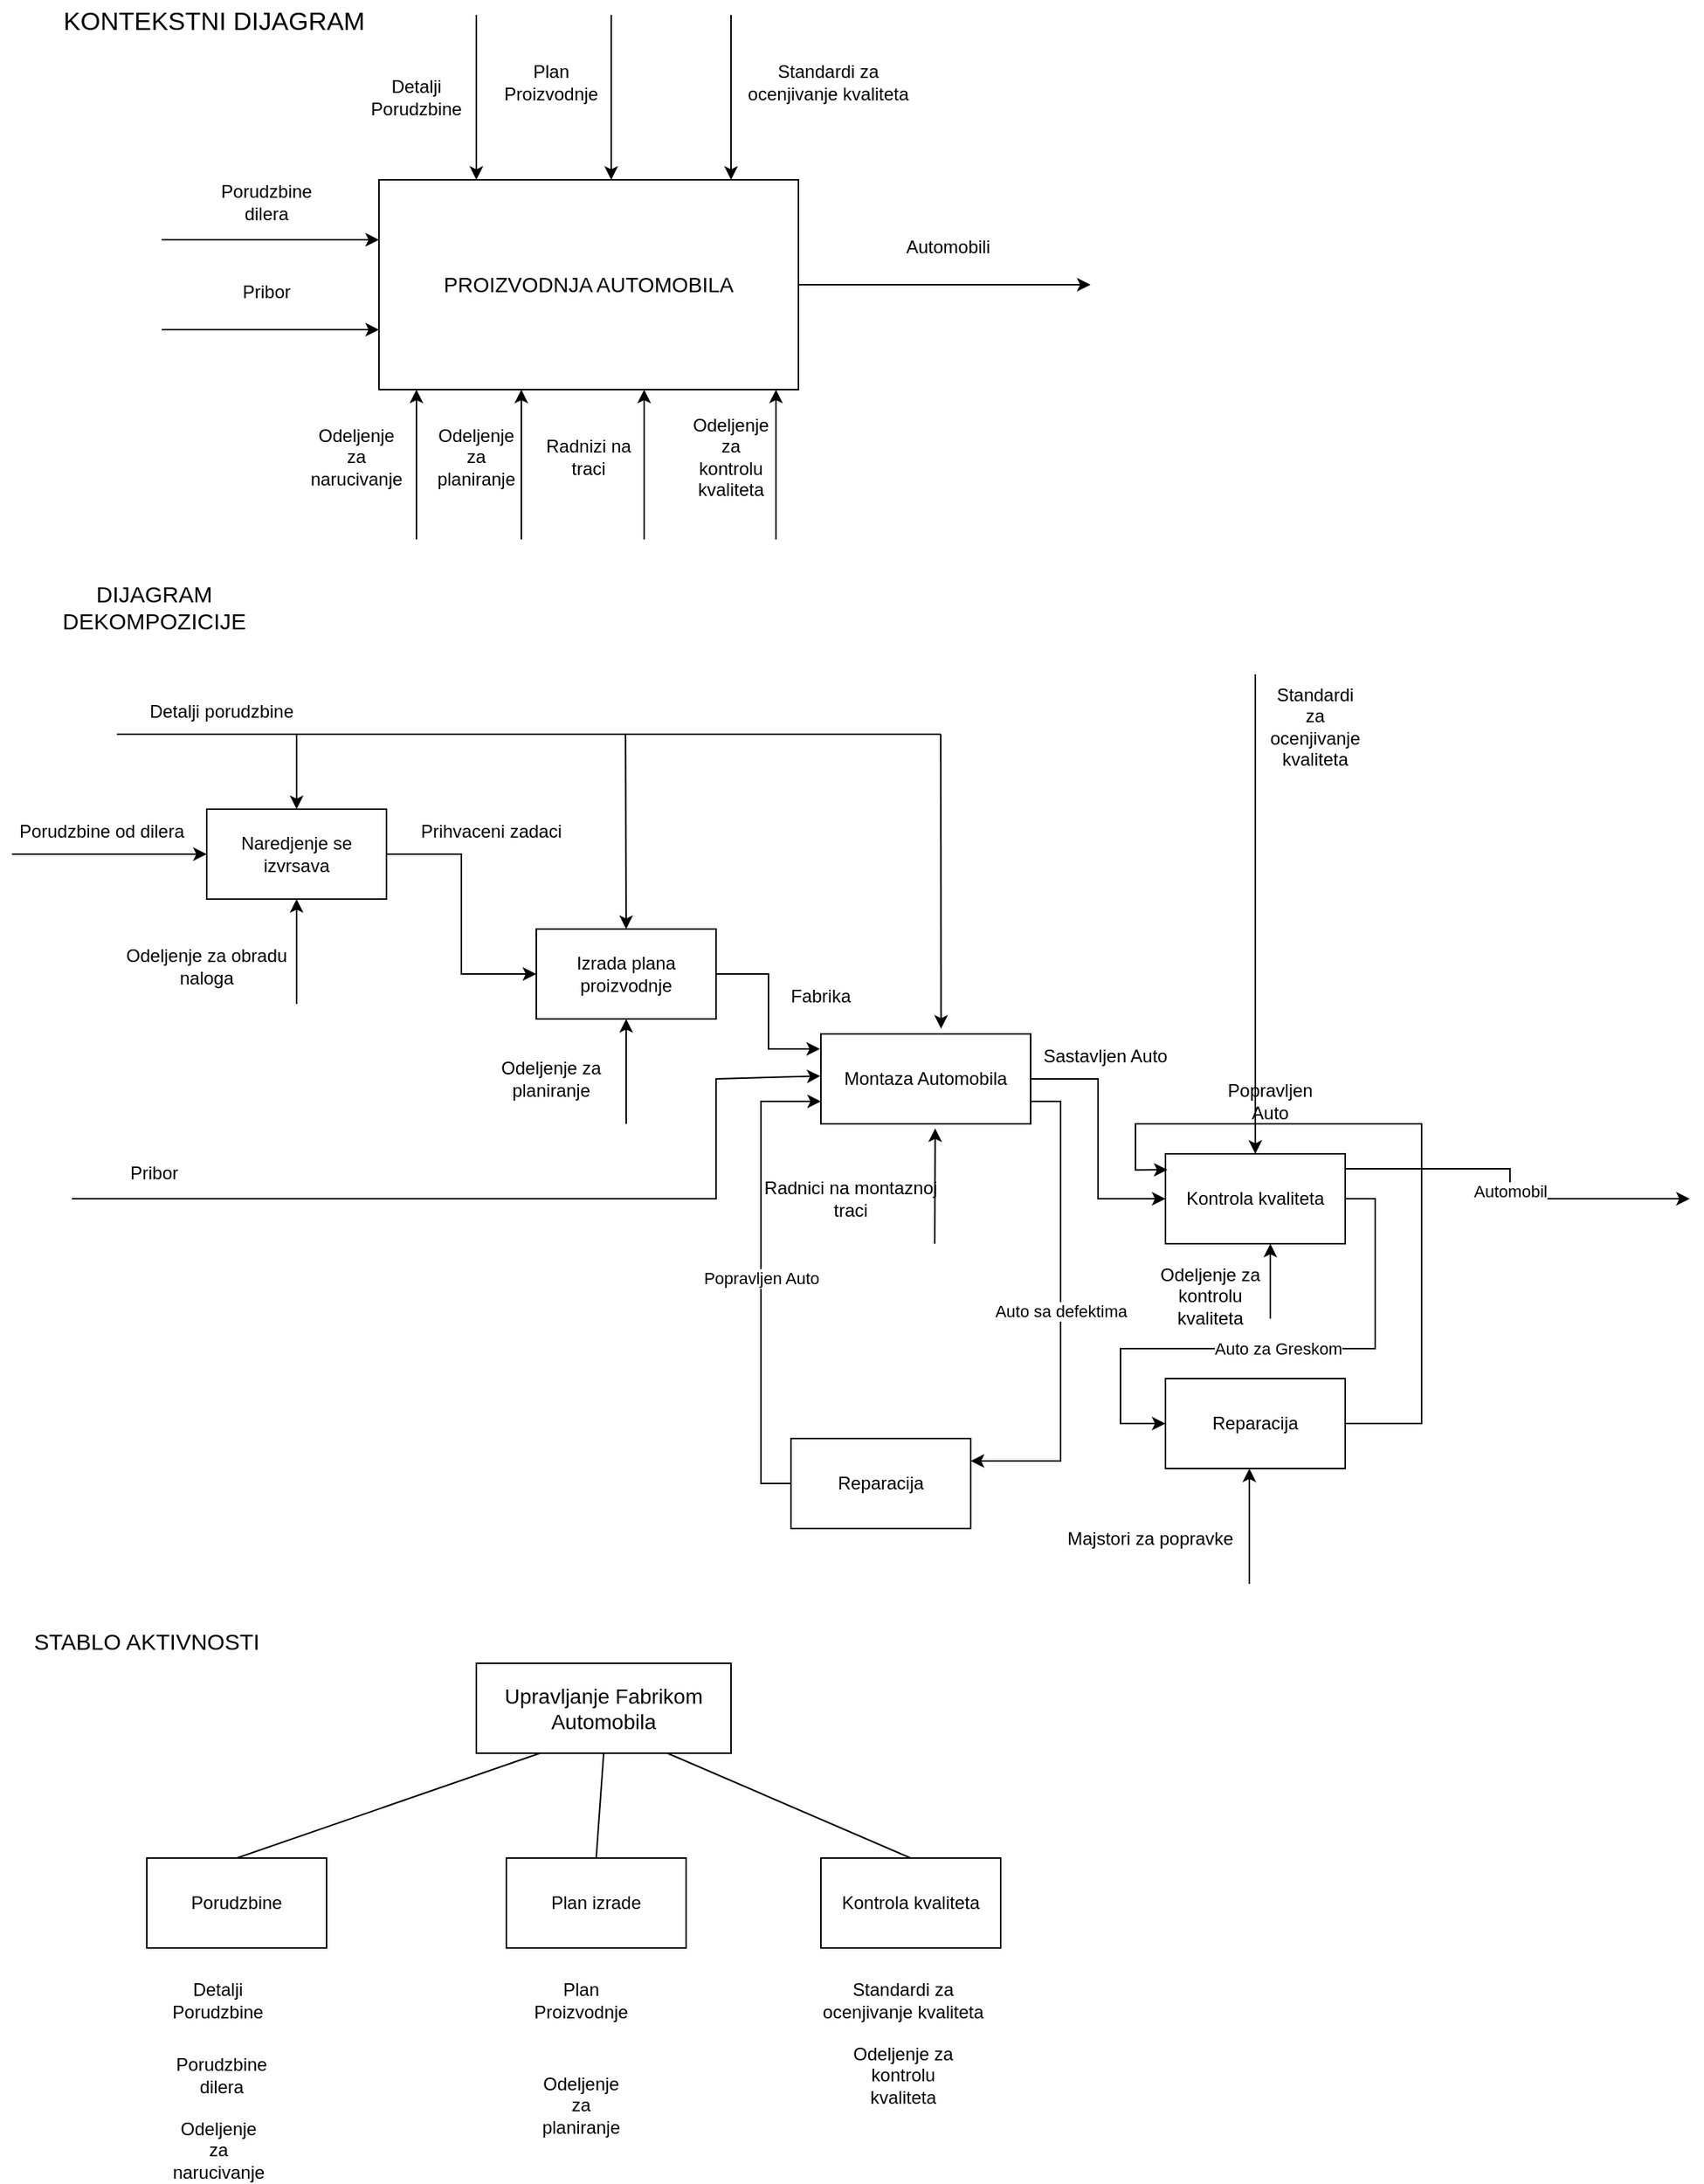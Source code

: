 <mxfile version="22.0.8" type="github">
  <diagram name="Page-1" id="qmLNsRCm3uUKuoujlKOT">
    <mxGraphModel dx="1194" dy="752" grid="1" gridSize="10" guides="1" tooltips="1" connect="1" arrows="1" fold="1" page="1" pageScale="1" pageWidth="850" pageHeight="1100" math="0" shadow="0">
      <root>
        <mxCell id="0" />
        <mxCell id="1" parent="0" />
        <mxCell id="kSVXcj_a7TIYchjBiscc-1" value="&lt;font style=&quot;font-size: 14px;&quot;&gt;PROIZVODNJA AUTOMOBILA&lt;/font&gt;" style="rounded=0;whiteSpace=wrap;html=1;" vertex="1" parent="1">
          <mxGeometry x="285" y="150" width="280" height="140" as="geometry" />
        </mxCell>
        <mxCell id="kSVXcj_a7TIYchjBiscc-2" value="" style="endArrow=classic;html=1;rounded=0;" edge="1" parent="1">
          <mxGeometry width="50" height="50" relative="1" as="geometry">
            <mxPoint x="350" y="40" as="sourcePoint" />
            <mxPoint x="350" y="150" as="targetPoint" />
          </mxGeometry>
        </mxCell>
        <mxCell id="kSVXcj_a7TIYchjBiscc-3" value="" style="endArrow=classic;html=1;rounded=0;" edge="1" parent="1">
          <mxGeometry width="50" height="50" relative="1" as="geometry">
            <mxPoint x="440" y="40" as="sourcePoint" />
            <mxPoint x="440" y="150" as="targetPoint" />
          </mxGeometry>
        </mxCell>
        <mxCell id="kSVXcj_a7TIYchjBiscc-4" value="" style="endArrow=classic;html=1;rounded=0;" edge="1" parent="1">
          <mxGeometry width="50" height="50" relative="1" as="geometry">
            <mxPoint x="520" y="40" as="sourcePoint" />
            <mxPoint x="520" y="150" as="targetPoint" />
          </mxGeometry>
        </mxCell>
        <mxCell id="kSVXcj_a7TIYchjBiscc-7" value="Standardi za ocenjivanje kvaliteta" style="text;html=1;strokeColor=none;fillColor=none;align=center;verticalAlign=middle;whiteSpace=wrap;rounded=0;" vertex="1" parent="1">
          <mxGeometry x="520" y="70" width="130" height="30" as="geometry" />
        </mxCell>
        <mxCell id="kSVXcj_a7TIYchjBiscc-8" value="&lt;div&gt;Porudzbine&lt;/div&gt;&lt;div&gt;dilera&lt;br&gt;&lt;/div&gt;" style="text;html=1;strokeColor=none;fillColor=none;align=center;verticalAlign=middle;whiteSpace=wrap;rounded=0;" vertex="1" parent="1">
          <mxGeometry x="180" y="150" width="60" height="30" as="geometry" />
        </mxCell>
        <mxCell id="kSVXcj_a7TIYchjBiscc-9" value="&lt;div&gt;Plan&lt;/div&gt;&lt;div&gt;Proizvodnje&lt;br&gt;&lt;/div&gt;" style="text;html=1;strokeColor=none;fillColor=none;align=center;verticalAlign=middle;whiteSpace=wrap;rounded=0;" vertex="1" parent="1">
          <mxGeometry x="370" y="70" width="60" height="30" as="geometry" />
        </mxCell>
        <mxCell id="kSVXcj_a7TIYchjBiscc-10" value="" style="endArrow=classic;html=1;rounded=0;exitX=1;exitY=0.5;exitDx=0;exitDy=0;" edge="1" parent="1" source="kSVXcj_a7TIYchjBiscc-1">
          <mxGeometry width="50" height="50" relative="1" as="geometry">
            <mxPoint x="630" y="165" as="sourcePoint" />
            <mxPoint x="760" y="220" as="targetPoint" />
          </mxGeometry>
        </mxCell>
        <mxCell id="kSVXcj_a7TIYchjBiscc-11" value="Automobili" style="text;html=1;strokeColor=none;fillColor=none;align=center;verticalAlign=middle;whiteSpace=wrap;rounded=0;" vertex="1" parent="1">
          <mxGeometry x="600" y="180" width="130" height="30" as="geometry" />
        </mxCell>
        <mxCell id="kSVXcj_a7TIYchjBiscc-12" value="" style="endArrow=classic;html=1;rounded=0;" edge="1" parent="1">
          <mxGeometry width="50" height="50" relative="1" as="geometry">
            <mxPoint x="140" y="190" as="sourcePoint" />
            <mxPoint x="285" y="190" as="targetPoint" />
          </mxGeometry>
        </mxCell>
        <mxCell id="kSVXcj_a7TIYchjBiscc-13" value="&lt;div&gt;Detalji&lt;/div&gt;&lt;div&gt;Porudzbine&lt;br&gt;&lt;/div&gt;" style="text;html=1;strokeColor=none;fillColor=none;align=center;verticalAlign=middle;whiteSpace=wrap;rounded=0;" vertex="1" parent="1">
          <mxGeometry x="280" y="80" width="60" height="30" as="geometry" />
        </mxCell>
        <mxCell id="kSVXcj_a7TIYchjBiscc-14" value="Pribor" style="text;html=1;strokeColor=none;fillColor=none;align=center;verticalAlign=middle;whiteSpace=wrap;rounded=0;" vertex="1" parent="1">
          <mxGeometry x="180" y="210" width="60" height="30" as="geometry" />
        </mxCell>
        <mxCell id="kSVXcj_a7TIYchjBiscc-15" value="" style="endArrow=classic;html=1;rounded=0;" edge="1" parent="1">
          <mxGeometry width="50" height="50" relative="1" as="geometry">
            <mxPoint x="140" y="250" as="sourcePoint" />
            <mxPoint x="285" y="250" as="targetPoint" />
          </mxGeometry>
        </mxCell>
        <mxCell id="kSVXcj_a7TIYchjBiscc-20" value="Odeljenje za narucivanje" style="text;html=1;strokeColor=none;fillColor=none;align=center;verticalAlign=middle;whiteSpace=wrap;rounded=0;" vertex="1" parent="1">
          <mxGeometry x="240" y="320" width="60" height="30" as="geometry" />
        </mxCell>
        <mxCell id="kSVXcj_a7TIYchjBiscc-21" value="" style="endArrow=classic;html=1;rounded=0;" edge="1" parent="1">
          <mxGeometry width="50" height="50" relative="1" as="geometry">
            <mxPoint x="310" y="390" as="sourcePoint" />
            <mxPoint x="310" y="290" as="targetPoint" />
          </mxGeometry>
        </mxCell>
        <mxCell id="kSVXcj_a7TIYchjBiscc-22" value="" style="endArrow=classic;html=1;rounded=0;" edge="1" parent="1">
          <mxGeometry width="50" height="50" relative="1" as="geometry">
            <mxPoint x="380" y="390" as="sourcePoint" />
            <mxPoint x="380" y="290" as="targetPoint" />
          </mxGeometry>
        </mxCell>
        <mxCell id="kSVXcj_a7TIYchjBiscc-23" value="Odeljenje za planiranje" style="text;html=1;strokeColor=none;fillColor=none;align=center;verticalAlign=middle;whiteSpace=wrap;rounded=0;" vertex="1" parent="1">
          <mxGeometry x="320" y="320" width="60" height="30" as="geometry" />
        </mxCell>
        <mxCell id="kSVXcj_a7TIYchjBiscc-24" value="" style="endArrow=classic;html=1;rounded=0;" edge="1" parent="1">
          <mxGeometry width="50" height="50" relative="1" as="geometry">
            <mxPoint x="462" y="390" as="sourcePoint" />
            <mxPoint x="462" y="290" as="targetPoint" />
          </mxGeometry>
        </mxCell>
        <mxCell id="kSVXcj_a7TIYchjBiscc-25" value="Radnizi na traci" style="text;html=1;strokeColor=none;fillColor=none;align=center;verticalAlign=middle;whiteSpace=wrap;rounded=0;" vertex="1" parent="1">
          <mxGeometry x="395" y="320" width="60" height="30" as="geometry" />
        </mxCell>
        <mxCell id="kSVXcj_a7TIYchjBiscc-26" value="" style="endArrow=classic;html=1;rounded=0;" edge="1" parent="1">
          <mxGeometry width="50" height="50" relative="1" as="geometry">
            <mxPoint x="550" y="390" as="sourcePoint" />
            <mxPoint x="550" y="290" as="targetPoint" />
          </mxGeometry>
        </mxCell>
        <mxCell id="kSVXcj_a7TIYchjBiscc-27" value="Odeljenje za kontrolu kvaliteta" style="text;html=1;strokeColor=none;fillColor=none;align=center;verticalAlign=middle;whiteSpace=wrap;rounded=0;" vertex="1" parent="1">
          <mxGeometry x="490" y="320" width="60" height="30" as="geometry" />
        </mxCell>
        <mxCell id="kSVXcj_a7TIYchjBiscc-28" value="&lt;font style=&quot;font-size: 17px;&quot;&gt;KONTEKSTNI DIJAGRAM&lt;/font&gt;" style="text;html=1;strokeColor=none;fillColor=none;align=center;verticalAlign=middle;whiteSpace=wrap;rounded=0;" vertex="1" parent="1">
          <mxGeometry x="60" y="30" width="230" height="30" as="geometry" />
        </mxCell>
        <mxCell id="kSVXcj_a7TIYchjBiscc-45" style="edgeStyle=orthogonalEdgeStyle;rounded=0;orthogonalLoop=1;jettySize=auto;html=1;exitX=1;exitY=0.5;exitDx=0;exitDy=0;entryX=0;entryY=0.5;entryDx=0;entryDy=0;" edge="1" parent="1" source="kSVXcj_a7TIYchjBiscc-29" target="kSVXcj_a7TIYchjBiscc-31">
          <mxGeometry relative="1" as="geometry" />
        </mxCell>
        <mxCell id="kSVXcj_a7TIYchjBiscc-50" style="edgeStyle=orthogonalEdgeStyle;rounded=0;orthogonalLoop=1;jettySize=auto;html=1;exitX=0.5;exitY=1;exitDx=0;exitDy=0;entryX=0.5;entryY=1;entryDx=0;entryDy=0;" edge="1" parent="1" source="kSVXcj_a7TIYchjBiscc-29" target="kSVXcj_a7TIYchjBiscc-29">
          <mxGeometry relative="1" as="geometry">
            <mxPoint x="229.826" y="720" as="targetPoint" />
          </mxGeometry>
        </mxCell>
        <mxCell id="kSVXcj_a7TIYchjBiscc-29" value="Naredjenje se izvrsava" style="rounded=0;whiteSpace=wrap;html=1;" vertex="1" parent="1">
          <mxGeometry x="170" y="570" width="120" height="60" as="geometry" />
        </mxCell>
        <mxCell id="kSVXcj_a7TIYchjBiscc-30" value="&lt;font style=&quot;font-size: 15px;&quot;&gt;DIJAGRAM&lt;br&gt;DEKOMPOZICIJE&lt;/font&gt;" style="text;html=1;strokeColor=none;fillColor=none;align=center;verticalAlign=middle;whiteSpace=wrap;rounded=0;" vertex="1" parent="1">
          <mxGeometry x="50" y="420" width="170" height="30" as="geometry" />
        </mxCell>
        <mxCell id="kSVXcj_a7TIYchjBiscc-48" style="edgeStyle=orthogonalEdgeStyle;rounded=0;orthogonalLoop=1;jettySize=auto;html=1;exitX=1;exitY=0.5;exitDx=0;exitDy=0;entryX=-0.004;entryY=0.179;entryDx=0;entryDy=0;entryPerimeter=0;" edge="1" parent="1" source="kSVXcj_a7TIYchjBiscc-31" target="kSVXcj_a7TIYchjBiscc-32">
          <mxGeometry relative="1" as="geometry">
            <Array as="points">
              <mxPoint x="545" y="680" />
              <mxPoint x="545" y="730" />
              <mxPoint x="579" y="730" />
            </Array>
          </mxGeometry>
        </mxCell>
        <mxCell id="kSVXcj_a7TIYchjBiscc-31" value="Izrada plana proizvodnje" style="rounded=0;whiteSpace=wrap;html=1;" vertex="1" parent="1">
          <mxGeometry x="390" y="650" width="120" height="60" as="geometry" />
        </mxCell>
        <mxCell id="kSVXcj_a7TIYchjBiscc-58" style="edgeStyle=orthogonalEdgeStyle;rounded=0;orthogonalLoop=1;jettySize=auto;html=1;entryX=0;entryY=0.5;entryDx=0;entryDy=0;" edge="1" parent="1" source="kSVXcj_a7TIYchjBiscc-32" target="kSVXcj_a7TIYchjBiscc-33">
          <mxGeometry relative="1" as="geometry" />
        </mxCell>
        <mxCell id="kSVXcj_a7TIYchjBiscc-63" value="Auto sa defektima" style="edgeStyle=orthogonalEdgeStyle;rounded=0;orthogonalLoop=1;jettySize=auto;html=1;exitX=1;exitY=0.75;exitDx=0;exitDy=0;entryX=1;entryY=0.25;entryDx=0;entryDy=0;" edge="1" parent="1" source="kSVXcj_a7TIYchjBiscc-32" target="kSVXcj_a7TIYchjBiscc-35">
          <mxGeometry relative="1" as="geometry" />
        </mxCell>
        <mxCell id="kSVXcj_a7TIYchjBiscc-32" value="Montaza Automobila" style="rounded=0;whiteSpace=wrap;html=1;" vertex="1" parent="1">
          <mxGeometry x="580" y="720" width="140" height="60" as="geometry" />
        </mxCell>
        <mxCell id="kSVXcj_a7TIYchjBiscc-72" value="Auto za Greskom" style="edgeStyle=orthogonalEdgeStyle;rounded=0;orthogonalLoop=1;jettySize=auto;html=1;exitX=1;exitY=0.5;exitDx=0;exitDy=0;entryX=0;entryY=0.5;entryDx=0;entryDy=0;" edge="1" parent="1" source="kSVXcj_a7TIYchjBiscc-33" target="kSVXcj_a7TIYchjBiscc-34">
          <mxGeometry relative="1" as="geometry">
            <mxPoint x="780" y="990" as="targetPoint" />
            <Array as="points">
              <mxPoint x="950" y="830" />
              <mxPoint x="950" y="930" />
              <mxPoint x="780" y="930" />
              <mxPoint x="780" y="980" />
            </Array>
          </mxGeometry>
        </mxCell>
        <mxCell id="kSVXcj_a7TIYchjBiscc-76" value="Automobil" style="edgeStyle=elbowEdgeStyle;rounded=0;orthogonalLoop=1;jettySize=auto;html=1;" edge="1" parent="1" source="kSVXcj_a7TIYchjBiscc-33">
          <mxGeometry relative="1" as="geometry">
            <mxPoint x="1160" y="830" as="targetPoint" />
            <Array as="points">
              <mxPoint x="1040" y="810" />
            </Array>
          </mxGeometry>
        </mxCell>
        <mxCell id="kSVXcj_a7TIYchjBiscc-33" value="Kontrola kvaliteta" style="rounded=0;whiteSpace=wrap;html=1;" vertex="1" parent="1">
          <mxGeometry x="810" y="800" width="120" height="60" as="geometry" />
        </mxCell>
        <mxCell id="kSVXcj_a7TIYchjBiscc-73" style="edgeStyle=orthogonalEdgeStyle;rounded=0;orthogonalLoop=1;jettySize=auto;html=1;entryX=0.011;entryY=0.178;entryDx=0;entryDy=0;entryPerimeter=0;" edge="1" parent="1" source="kSVXcj_a7TIYchjBiscc-34" target="kSVXcj_a7TIYchjBiscc-33">
          <mxGeometry relative="1" as="geometry">
            <mxPoint x="790" y="810" as="targetPoint" />
            <Array as="points">
              <mxPoint x="981" y="980" />
              <mxPoint x="981" y="780" />
              <mxPoint x="790" y="780" />
              <mxPoint x="790" y="811" />
            </Array>
          </mxGeometry>
        </mxCell>
        <mxCell id="kSVXcj_a7TIYchjBiscc-34" value="Reparacija" style="rounded=0;whiteSpace=wrap;html=1;" vertex="1" parent="1">
          <mxGeometry x="810" y="950" width="120" height="60" as="geometry" />
        </mxCell>
        <mxCell id="kSVXcj_a7TIYchjBiscc-64" value="Popravljen Auto" style="edgeStyle=orthogonalEdgeStyle;rounded=0;orthogonalLoop=1;jettySize=auto;html=1;exitX=0;exitY=0.5;exitDx=0;exitDy=0;entryX=0;entryY=0.75;entryDx=0;entryDy=0;" edge="1" parent="1" source="kSVXcj_a7TIYchjBiscc-35" target="kSVXcj_a7TIYchjBiscc-32">
          <mxGeometry relative="1" as="geometry" />
        </mxCell>
        <mxCell id="kSVXcj_a7TIYchjBiscc-35" value="Reparacija" style="rounded=0;whiteSpace=wrap;html=1;" vertex="1" parent="1">
          <mxGeometry x="560" y="990" width="120" height="60" as="geometry" />
        </mxCell>
        <mxCell id="kSVXcj_a7TIYchjBiscc-37" value="" style="endArrow=none;html=1;rounded=0;" edge="1" parent="1">
          <mxGeometry width="50" height="50" relative="1" as="geometry">
            <mxPoint x="110" y="520" as="sourcePoint" />
            <mxPoint x="660" y="520" as="targetPoint" />
          </mxGeometry>
        </mxCell>
        <mxCell id="kSVXcj_a7TIYchjBiscc-38" value="" style="endArrow=classic;html=1;rounded=0;entryX=0.573;entryY=-0.059;entryDx=0;entryDy=0;entryPerimeter=0;" edge="1" parent="1" target="kSVXcj_a7TIYchjBiscc-32">
          <mxGeometry width="50" height="50" relative="1" as="geometry">
            <mxPoint x="660" y="520" as="sourcePoint" />
            <mxPoint x="520" y="690" as="targetPoint" />
          </mxGeometry>
        </mxCell>
        <mxCell id="kSVXcj_a7TIYchjBiscc-39" value="" style="endArrow=classic;html=1;rounded=0;entryX=0.5;entryY=0;entryDx=0;entryDy=0;" edge="1" parent="1" target="kSVXcj_a7TIYchjBiscc-29">
          <mxGeometry width="50" height="50" relative="1" as="geometry">
            <mxPoint x="230" y="520" as="sourcePoint" />
            <mxPoint x="520" y="690" as="targetPoint" />
          </mxGeometry>
        </mxCell>
        <mxCell id="kSVXcj_a7TIYchjBiscc-40" value="" style="endArrow=classic;html=1;rounded=0;entryX=0.5;entryY=0;entryDx=0;entryDy=0;" edge="1" parent="1" target="kSVXcj_a7TIYchjBiscc-31">
          <mxGeometry width="50" height="50" relative="1" as="geometry">
            <mxPoint x="449.57" y="520" as="sourcePoint" />
            <mxPoint x="449.57" y="570" as="targetPoint" />
          </mxGeometry>
        </mxCell>
        <mxCell id="kSVXcj_a7TIYchjBiscc-41" value="Detalji porudzbine" style="text;html=1;strokeColor=none;fillColor=none;align=center;verticalAlign=middle;whiteSpace=wrap;rounded=0;" vertex="1" parent="1">
          <mxGeometry x="120" y="490" width="120" height="30" as="geometry" />
        </mxCell>
        <mxCell id="kSVXcj_a7TIYchjBiscc-42" value="" style="endArrow=classic;html=1;rounded=0;" edge="1" parent="1" target="kSVXcj_a7TIYchjBiscc-29">
          <mxGeometry width="50" height="50" relative="1" as="geometry">
            <mxPoint x="40" y="600" as="sourcePoint" />
            <mxPoint x="520" y="690" as="targetPoint" />
          </mxGeometry>
        </mxCell>
        <mxCell id="kSVXcj_a7TIYchjBiscc-43" value="Porudzbine od dilera" style="text;html=1;strokeColor=none;fillColor=none;align=center;verticalAlign=middle;whiteSpace=wrap;rounded=0;" vertex="1" parent="1">
          <mxGeometry x="40" y="570" width="120" height="30" as="geometry" />
        </mxCell>
        <mxCell id="kSVXcj_a7TIYchjBiscc-46" value="Prihvaceni zadaci" style="text;html=1;strokeColor=none;fillColor=none;align=center;verticalAlign=middle;whiteSpace=wrap;rounded=0;" vertex="1" parent="1">
          <mxGeometry x="300" y="570" width="120" height="30" as="geometry" />
        </mxCell>
        <mxCell id="kSVXcj_a7TIYchjBiscc-49" value="Fabrika" style="text;html=1;strokeColor=none;fillColor=none;align=center;verticalAlign=middle;whiteSpace=wrap;rounded=0;" vertex="1" parent="1">
          <mxGeometry x="520" y="680" width="120" height="30" as="geometry" />
        </mxCell>
        <mxCell id="kSVXcj_a7TIYchjBiscc-52" value="" style="endArrow=classic;html=1;rounded=0;entryX=0.5;entryY=1;entryDx=0;entryDy=0;" edge="1" parent="1" target="kSVXcj_a7TIYchjBiscc-29">
          <mxGeometry width="50" height="50" relative="1" as="geometry">
            <mxPoint x="230" y="700" as="sourcePoint" />
            <mxPoint x="520" y="690" as="targetPoint" />
          </mxGeometry>
        </mxCell>
        <mxCell id="kSVXcj_a7TIYchjBiscc-53" value="Odeljenje za obradu naloga" style="text;html=1;strokeColor=none;fillColor=none;align=center;verticalAlign=middle;whiteSpace=wrap;rounded=0;" vertex="1" parent="1">
          <mxGeometry x="110" y="660" width="120" height="30" as="geometry" />
        </mxCell>
        <mxCell id="kSVXcj_a7TIYchjBiscc-54" value="" style="endArrow=classic;html=1;rounded=0;entryX=0.5;entryY=1;entryDx=0;entryDy=0;" edge="1" parent="1">
          <mxGeometry width="50" height="50" relative="1" as="geometry">
            <mxPoint x="450" y="780" as="sourcePoint" />
            <mxPoint x="450" y="710" as="targetPoint" />
          </mxGeometry>
        </mxCell>
        <mxCell id="kSVXcj_a7TIYchjBiscc-55" value="Pribor" style="text;html=1;strokeColor=none;fillColor=none;align=center;verticalAlign=middle;whiteSpace=wrap;rounded=0;" vertex="1" parent="1">
          <mxGeometry x="75" y="798" width="120" height="30" as="geometry" />
        </mxCell>
        <mxCell id="kSVXcj_a7TIYchjBiscc-56" value="" style="endArrow=classic;html=1;rounded=0;entryX=-0.002;entryY=0.468;entryDx=0;entryDy=0;entryPerimeter=0;" edge="1" parent="1" target="kSVXcj_a7TIYchjBiscc-32">
          <mxGeometry width="50" height="50" relative="1" as="geometry">
            <mxPoint x="80" y="830" as="sourcePoint" />
            <mxPoint x="380" y="830" as="targetPoint" />
            <Array as="points">
              <mxPoint x="510" y="830" />
              <mxPoint x="510" y="750" />
            </Array>
          </mxGeometry>
        </mxCell>
        <mxCell id="kSVXcj_a7TIYchjBiscc-57" value="Odeljenje za planiranje" style="text;html=1;strokeColor=none;fillColor=none;align=center;verticalAlign=middle;whiteSpace=wrap;rounded=0;" vertex="1" parent="1">
          <mxGeometry x="340" y="735" width="120" height="30" as="geometry" />
        </mxCell>
        <mxCell id="kSVXcj_a7TIYchjBiscc-59" value="Sastavljen Auto" style="text;html=1;strokeColor=none;fillColor=none;align=center;verticalAlign=middle;whiteSpace=wrap;rounded=0;" vertex="1" parent="1">
          <mxGeometry x="710" y="720" width="120" height="30" as="geometry" />
        </mxCell>
        <mxCell id="kSVXcj_a7TIYchjBiscc-60" value="" style="endArrow=classic;html=1;rounded=0;entryX=0.545;entryY=1.051;entryDx=0;entryDy=0;entryPerimeter=0;" edge="1" parent="1" target="kSVXcj_a7TIYchjBiscc-32">
          <mxGeometry width="50" height="50" relative="1" as="geometry">
            <mxPoint x="656" y="860" as="sourcePoint" />
            <mxPoint x="530" y="690" as="targetPoint" />
          </mxGeometry>
        </mxCell>
        <mxCell id="kSVXcj_a7TIYchjBiscc-61" value="Radnici na montaznoj traci" style="text;html=1;strokeColor=none;fillColor=none;align=center;verticalAlign=middle;whiteSpace=wrap;rounded=0;" vertex="1" parent="1">
          <mxGeometry x="540" y="815" width="120" height="30" as="geometry" />
        </mxCell>
        <mxCell id="kSVXcj_a7TIYchjBiscc-65" value="" style="endArrow=classic;html=1;rounded=0;entryX=0.545;entryY=1.051;entryDx=0;entryDy=0;entryPerimeter=0;" edge="1" parent="1">
          <mxGeometry width="50" height="50" relative="1" as="geometry">
            <mxPoint x="866" y="1087" as="sourcePoint" />
            <mxPoint x="866" y="1010" as="targetPoint" />
          </mxGeometry>
        </mxCell>
        <mxCell id="kSVXcj_a7TIYchjBiscc-66" value="Majstori za popravke" style="text;html=1;strokeColor=none;fillColor=none;align=center;verticalAlign=middle;whiteSpace=wrap;rounded=0;" vertex="1" parent="1">
          <mxGeometry x="740" y="1042" width="120" height="30" as="geometry" />
        </mxCell>
        <mxCell id="kSVXcj_a7TIYchjBiscc-67" value="&lt;div&gt;Odeljenje za kontrolu&lt;/div&gt;&lt;div&gt;kvaliteta&lt;br&gt;&lt;/div&gt;" style="text;html=1;strokeColor=none;fillColor=none;align=center;verticalAlign=middle;whiteSpace=wrap;rounded=0;" vertex="1" parent="1">
          <mxGeometry x="800" y="880" width="80" height="30" as="geometry" />
        </mxCell>
        <mxCell id="kSVXcj_a7TIYchjBiscc-69" value="" style="endArrow=classic;html=1;rounded=0;entryX=0.545;entryY=1.051;entryDx=0;entryDy=0;entryPerimeter=0;" edge="1" parent="1">
          <mxGeometry width="50" height="50" relative="1" as="geometry">
            <mxPoint x="880" y="910" as="sourcePoint" />
            <mxPoint x="880" y="860" as="targetPoint" />
          </mxGeometry>
        </mxCell>
        <mxCell id="kSVXcj_a7TIYchjBiscc-74" value="&lt;div align=&quot;center&quot;&gt;Popravljen &lt;br&gt;&lt;/div&gt;&lt;div align=&quot;center&quot;&gt;Auto&lt;br&gt;&lt;/div&gt;" style="text;html=1;strokeColor=none;fillColor=none;align=center;verticalAlign=middle;whiteSpace=wrap;rounded=0;" vertex="1" parent="1">
          <mxGeometry x="840" y="750" width="80" height="30" as="geometry" />
        </mxCell>
        <mxCell id="kSVXcj_a7TIYchjBiscc-77" value="" style="endArrow=classic;html=1;rounded=0;entryX=0.5;entryY=0;entryDx=0;entryDy=0;" edge="1" parent="1" target="kSVXcj_a7TIYchjBiscc-33">
          <mxGeometry width="50" height="50" relative="1" as="geometry">
            <mxPoint x="870" y="480" as="sourcePoint" />
            <mxPoint x="660" y="820" as="targetPoint" />
          </mxGeometry>
        </mxCell>
        <mxCell id="kSVXcj_a7TIYchjBiscc-78" value="Standardi za ocenjivanje kvaliteta" style="text;html=1;strokeColor=none;fillColor=none;align=center;verticalAlign=middle;whiteSpace=wrap;rounded=0;" vertex="1" parent="1">
          <mxGeometry x="880" y="500" width="60" height="30" as="geometry" />
        </mxCell>
        <mxCell id="kSVXcj_a7TIYchjBiscc-79" value="&lt;font style=&quot;font-size: 15px;&quot;&gt;STABLO AKTIVNOSTI&lt;/font&gt;" style="text;html=1;strokeColor=none;fillColor=none;align=center;verticalAlign=middle;whiteSpace=wrap;rounded=0;" vertex="1" parent="1">
          <mxGeometry x="50" y="1110" width="160" height="30" as="geometry" />
        </mxCell>
        <mxCell id="kSVXcj_a7TIYchjBiscc-80" value="&lt;font style=&quot;font-size: 14px;&quot;&gt;Upravljanje Fabrikom Automobila&lt;/font&gt;" style="rounded=0;whiteSpace=wrap;html=1;" vertex="1" parent="1">
          <mxGeometry x="350" y="1140" width="170" height="60" as="geometry" />
        </mxCell>
        <mxCell id="kSVXcj_a7TIYchjBiscc-81" value="Porudzbine" style="rounded=0;whiteSpace=wrap;html=1;" vertex="1" parent="1">
          <mxGeometry x="130" y="1270" width="120" height="60" as="geometry" />
        </mxCell>
        <mxCell id="kSVXcj_a7TIYchjBiscc-83" value="Plan izrade" style="rounded=0;whiteSpace=wrap;html=1;" vertex="1" parent="1">
          <mxGeometry x="370" y="1270" width="120" height="60" as="geometry" />
        </mxCell>
        <mxCell id="kSVXcj_a7TIYchjBiscc-84" value="Kontrola kvaliteta" style="rounded=0;whiteSpace=wrap;html=1;" vertex="1" parent="1">
          <mxGeometry x="580" y="1270" width="120" height="60" as="geometry" />
        </mxCell>
        <mxCell id="kSVXcj_a7TIYchjBiscc-85" value="&lt;div&gt;Porudzbine&lt;/div&gt;&lt;div&gt;dilera&lt;br&gt;&lt;/div&gt;" style="text;html=1;strokeColor=none;fillColor=none;align=center;verticalAlign=middle;whiteSpace=wrap;rounded=0;" vertex="1" parent="1">
          <mxGeometry x="150" y="1400" width="60" height="30" as="geometry" />
        </mxCell>
        <mxCell id="kSVXcj_a7TIYchjBiscc-86" value="&lt;div&gt;Detalji&lt;/div&gt;&lt;div&gt;Porudzbine&lt;br&gt;&lt;/div&gt;" style="text;html=1;strokeColor=none;fillColor=none;align=center;verticalAlign=middle;whiteSpace=wrap;rounded=0;" vertex="1" parent="1">
          <mxGeometry x="135" y="1350" width="85" height="30" as="geometry" />
        </mxCell>
        <mxCell id="kSVXcj_a7TIYchjBiscc-87" value="Odeljenje za narucivanje" style="text;html=1;strokeColor=none;fillColor=none;align=center;verticalAlign=middle;whiteSpace=wrap;rounded=0;" vertex="1" parent="1">
          <mxGeometry x="147.5" y="1450" width="60" height="30" as="geometry" />
        </mxCell>
        <mxCell id="kSVXcj_a7TIYchjBiscc-88" value="&lt;div&gt;Plan&lt;/div&gt;&lt;div&gt;Proizvodnje&lt;br&gt;&lt;/div&gt;" style="text;html=1;strokeColor=none;fillColor=none;align=center;verticalAlign=middle;whiteSpace=wrap;rounded=0;" vertex="1" parent="1">
          <mxGeometry x="390" y="1350" width="60" height="30" as="geometry" />
        </mxCell>
        <mxCell id="kSVXcj_a7TIYchjBiscc-89" value="Odeljenje za planiranje" style="text;html=1;strokeColor=none;fillColor=none;align=center;verticalAlign=middle;whiteSpace=wrap;rounded=0;" vertex="1" parent="1">
          <mxGeometry x="390" y="1420" width="60" height="30" as="geometry" />
        </mxCell>
        <mxCell id="kSVXcj_a7TIYchjBiscc-90" value="Standardi za ocenjivanje kvaliteta" style="text;html=1;strokeColor=none;fillColor=none;align=center;verticalAlign=middle;whiteSpace=wrap;rounded=0;" vertex="1" parent="1">
          <mxGeometry x="570" y="1350" width="130" height="30" as="geometry" />
        </mxCell>
        <mxCell id="kSVXcj_a7TIYchjBiscc-91" value="Odeljenje za kontrolu kvaliteta" style="text;html=1;strokeColor=none;fillColor=none;align=center;verticalAlign=middle;whiteSpace=wrap;rounded=0;" vertex="1" parent="1">
          <mxGeometry x="590" y="1400" width="90" height="30" as="geometry" />
        </mxCell>
        <mxCell id="kSVXcj_a7TIYchjBiscc-94" value="" style="endArrow=none;html=1;rounded=0;entryX=0.25;entryY=1;entryDx=0;entryDy=0;exitX=0.5;exitY=0;exitDx=0;exitDy=0;" edge="1" parent="1" source="kSVXcj_a7TIYchjBiscc-81" target="kSVXcj_a7TIYchjBiscc-80">
          <mxGeometry width="50" height="50" relative="1" as="geometry">
            <mxPoint x="600" y="1350" as="sourcePoint" />
            <mxPoint x="650" y="1300" as="targetPoint" />
          </mxGeometry>
        </mxCell>
        <mxCell id="kSVXcj_a7TIYchjBiscc-95" value="" style="endArrow=none;html=1;rounded=0;entryX=0.5;entryY=1;entryDx=0;entryDy=0;exitX=0.5;exitY=0;exitDx=0;exitDy=0;" edge="1" parent="1" source="kSVXcj_a7TIYchjBiscc-83" target="kSVXcj_a7TIYchjBiscc-80">
          <mxGeometry width="50" height="50" relative="1" as="geometry">
            <mxPoint x="600" y="1350" as="sourcePoint" />
            <mxPoint x="650" y="1300" as="targetPoint" />
          </mxGeometry>
        </mxCell>
        <mxCell id="kSVXcj_a7TIYchjBiscc-96" value="" style="endArrow=none;html=1;rounded=0;entryX=0.75;entryY=1;entryDx=0;entryDy=0;exitX=0.5;exitY=0;exitDx=0;exitDy=0;" edge="1" parent="1" source="kSVXcj_a7TIYchjBiscc-84" target="kSVXcj_a7TIYchjBiscc-80">
          <mxGeometry width="50" height="50" relative="1" as="geometry">
            <mxPoint x="600" y="1350" as="sourcePoint" />
            <mxPoint x="650" y="1300" as="targetPoint" />
          </mxGeometry>
        </mxCell>
      </root>
    </mxGraphModel>
  </diagram>
</mxfile>
